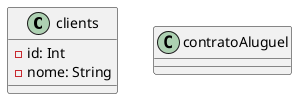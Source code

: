 @startuml ginasio
class clients {
  - id: Int
  - nome: String
}

class contratoAluguel {
  
}
@enduml